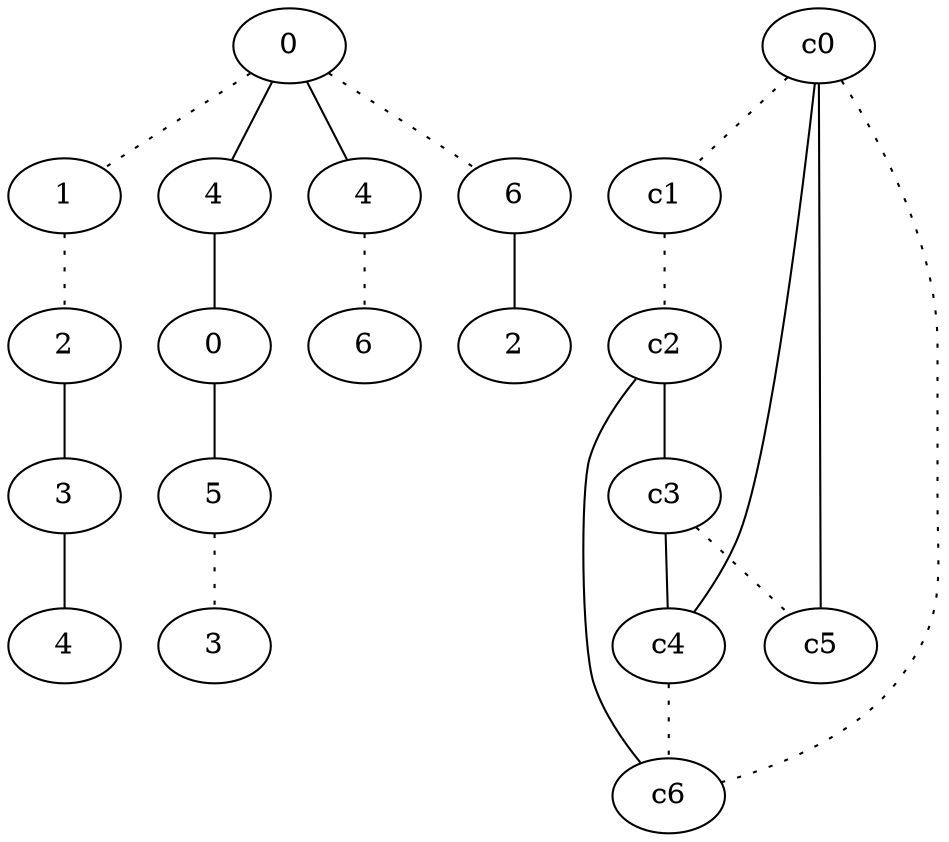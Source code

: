 graph {
a0[label=0];
a1[label=1];
a2[label=2];
a3[label=3];
a4[label=4];
a5[label=4];
a6[label=0];
a7[label=5];
a8[label=3];
a9[label=4];
a10[label=6];
a11[label=6];
a12[label=2];
a0 -- a1 [style=dotted];
a0 -- a5;
a0 -- a9;
a0 -- a11 [style=dotted];
a1 -- a2 [style=dotted];
a2 -- a3;
a3 -- a4;
a5 -- a6;
a6 -- a7;
a7 -- a8 [style=dotted];
a9 -- a10 [style=dotted];
a11 -- a12;
c0 -- c1 [style=dotted];
c0 -- c4;
c0 -- c5;
c0 -- c6 [style=dotted];
c1 -- c2 [style=dotted];
c2 -- c3;
c2 -- c6;
c3 -- c4;
c3 -- c5 [style=dotted];
c4 -- c6 [style=dotted];
}
